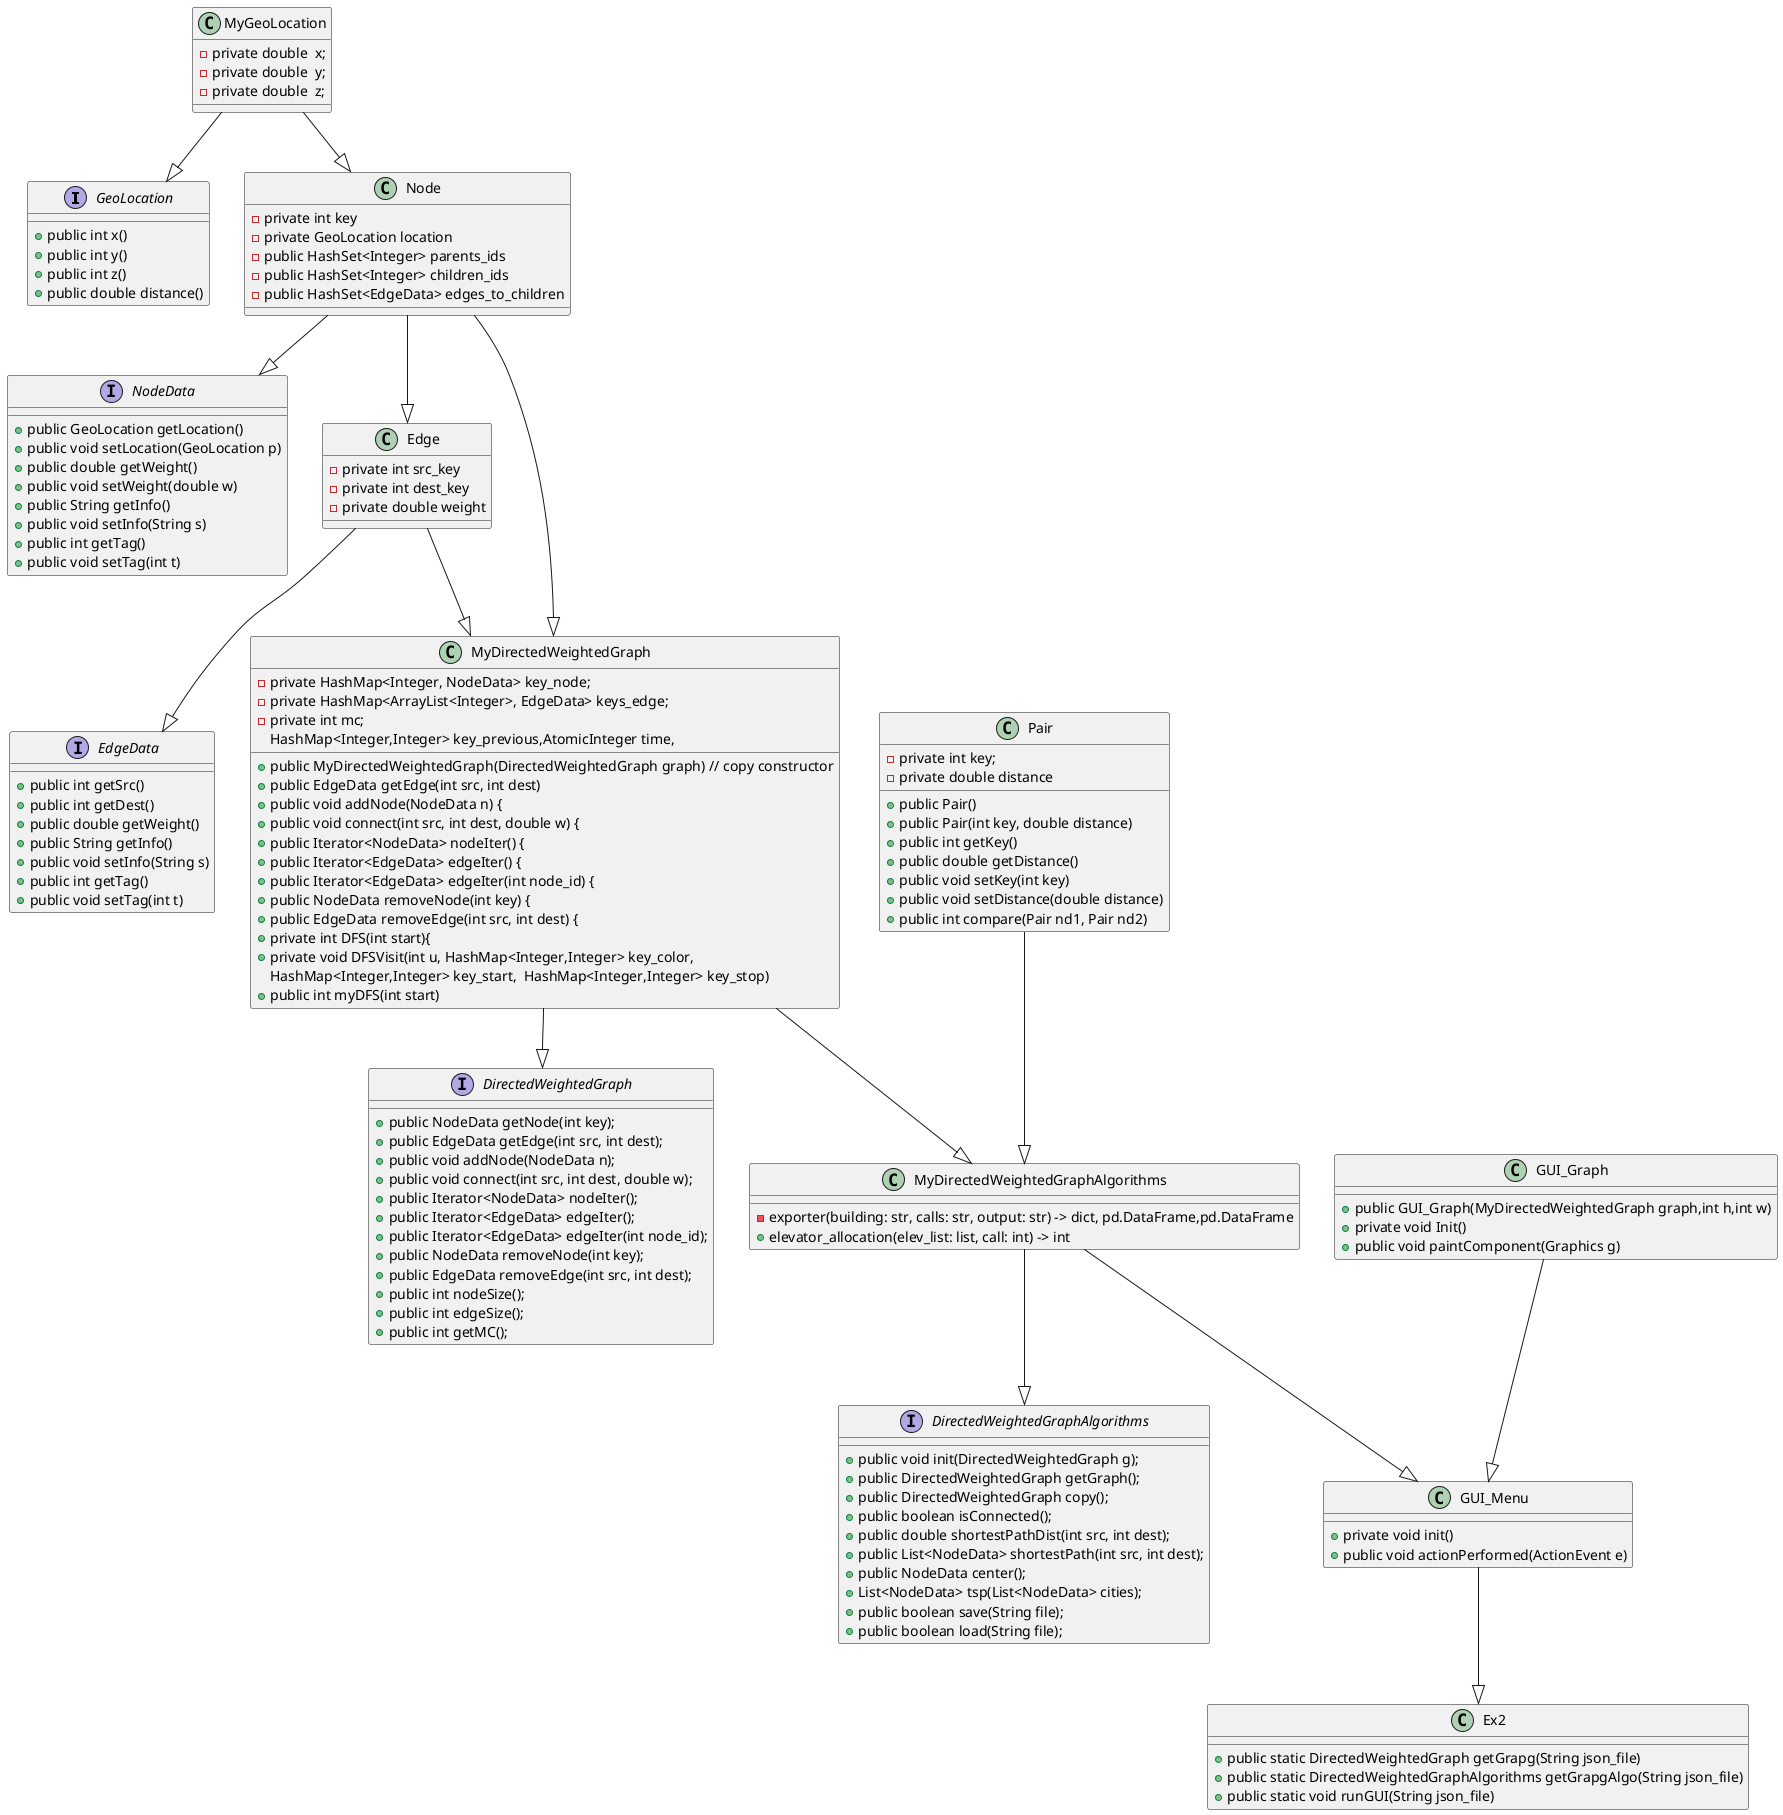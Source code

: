 @startuml

'https://plantuml.com/sequence-diagram

interface GeoLocation
{
    + public int x()
    + public int y()
    + public int z()
    + public double distance()
}

class MyGeoLocation
{
    - private double  x;
    - private double  y;
    - private double  z;
}

interface NodeData
{
	+ public GeoLocation getLocation()
	+ public void setLocation(GeoLocation p)
	+ public double getWeight()
	+ public void setWeight(double w)
	+ public String getInfo()
	+ public void setInfo(String s)
	+ public int getTag()
	+ public void setTag(int t)
}

class Node
{
    - private int key
    - private GeoLocation location
    - public HashSet<Integer> parents_ids
    - public HashSet<Integer> children_ids
    - public HashSet<EdgeData> edges_to_children
}

interface EdgeData
{
    + public int getSrc()
    + public int getDest()
    + public double getWeight()
    + public String getInfo()
    + public void setInfo(String s)
    + public int getTag()
    + public void setTag(int t)
}

class Edge
{
    - private int src_key
    - private int dest_key
    - private double weight
}

interface DirectedWeightedGraph
{
   	+ public NodeData getNode(int key);
   	+ public EdgeData getEdge(int src, int dest);
   	+ public void addNode(NodeData n);
   	+ public void connect(int src, int dest, double w);
   	+ public Iterator<NodeData> nodeIter();
   	+ public Iterator<EdgeData> edgeIter();
   	+ public Iterator<EdgeData> edgeIter(int node_id);
   	+ public NodeData removeNode(int key);
   	+ public EdgeData removeEdge(int src, int dest);
   	+ public int nodeSize();
    + public int edgeSize();
    + public int getMC();
}

class MyDirectedWeightedGraph
{
     - private HashMap<Integer, NodeData> key_node;
     - private HashMap<ArrayList<Integer>, EdgeData> keys_edge;
     - private int mc;
     + public MyDirectedWeightedGraph(DirectedWeightedGraph graph) // copy constructor
     + public EdgeData getEdge(int src, int dest)
     + public void addNode(NodeData n) {
     + public void connect(int src, int dest, double w) {
     + public Iterator<NodeData> nodeIter() {
     + public Iterator<EdgeData> edgeIter() {
     + public Iterator<EdgeData> edgeIter(int node_id) {
     + public NodeData removeNode(int key) {
     + public EdgeData removeEdge(int src, int dest) {
     + private int DFS(int start){
     + private void DFSVisit(int u, HashMap<Integer,Integer> key_color,
      HashMap<Integer,Integer> key_previous,AtomicInteger time,
       HashMap<Integer,Integer> key_start,  HashMap<Integer,Integer> key_stop)
     + public int myDFS(int start)
}

class Pair
{
    - private int key;
    - private double distance
    + public Pair()
    + public Pair(int key, double distance)
    + public int getKey()
    + public double getDistance()
    + public void setKey(int key)
    + public void setDistance(double distance)
    + public int compare(Pair nd1, Pair nd2)
}

interface DirectedWeightedGraphAlgorithms
{
    + public void init(DirectedWeightedGraph g);
    + public DirectedWeightedGraph getGraph();
    + public DirectedWeightedGraph copy();
    + public boolean isConnected();
    + public double shortestPathDist(int src, int dest);
    + public List<NodeData> shortestPath(int src, int dest);
    + public NodeData center();
    + List<NodeData> tsp(List<NodeData> cities);
    + public boolean save(String file);
    + public boolean load(String file);

}

class MyDirectedWeightedGraphAlgorithms
{
    - exporter(building: str, calls: str, output: str) -> dict, pd.DataFrame,pd.DataFrame
    + elevator_allocation(elev_list: list, call: int) -> int

}

class GUI_Graph
{
    + public GUI_Graph(MyDirectedWeightedGraph graph,int h,int w)
    + private void Init()
    + public void paintComponent(Graphics g)

}

class GUI_Menu
{
    + private void init()
    + public void actionPerformed(ActionEvent e)
}

class Ex2
{
    + public static DirectedWeightedGraph getGrapg(String json_file)
    + public static DirectedWeightedGraphAlgorithms getGrapgAlgo(String json_file)
    + public static void runGUI(String json_file)

}

MyGeoLocation --|> GeoLocation
MyGeoLocation --|> Node
Node --|> NodeData
Node --|> Edge
Node --|> MyDirectedWeightedGraph
Edge --|> EdgeData
Edge --|> MyDirectedWeightedGraph
MyDirectedWeightedGraph --|> DirectedWeightedGraph
MyDirectedWeightedGraph --|> MyDirectedWeightedGraphAlgorithms
Pair --|> MyDirectedWeightedGraphAlgorithms
MyDirectedWeightedGraphAlgorithms --|> DirectedWeightedGraphAlgorithms
MyDirectedWeightedGraphAlgorithms --|> GUI_Menu
GUI_Graph --|> GUI_Menu
GUI_Menu --|> Ex2

@enduml
@enduml